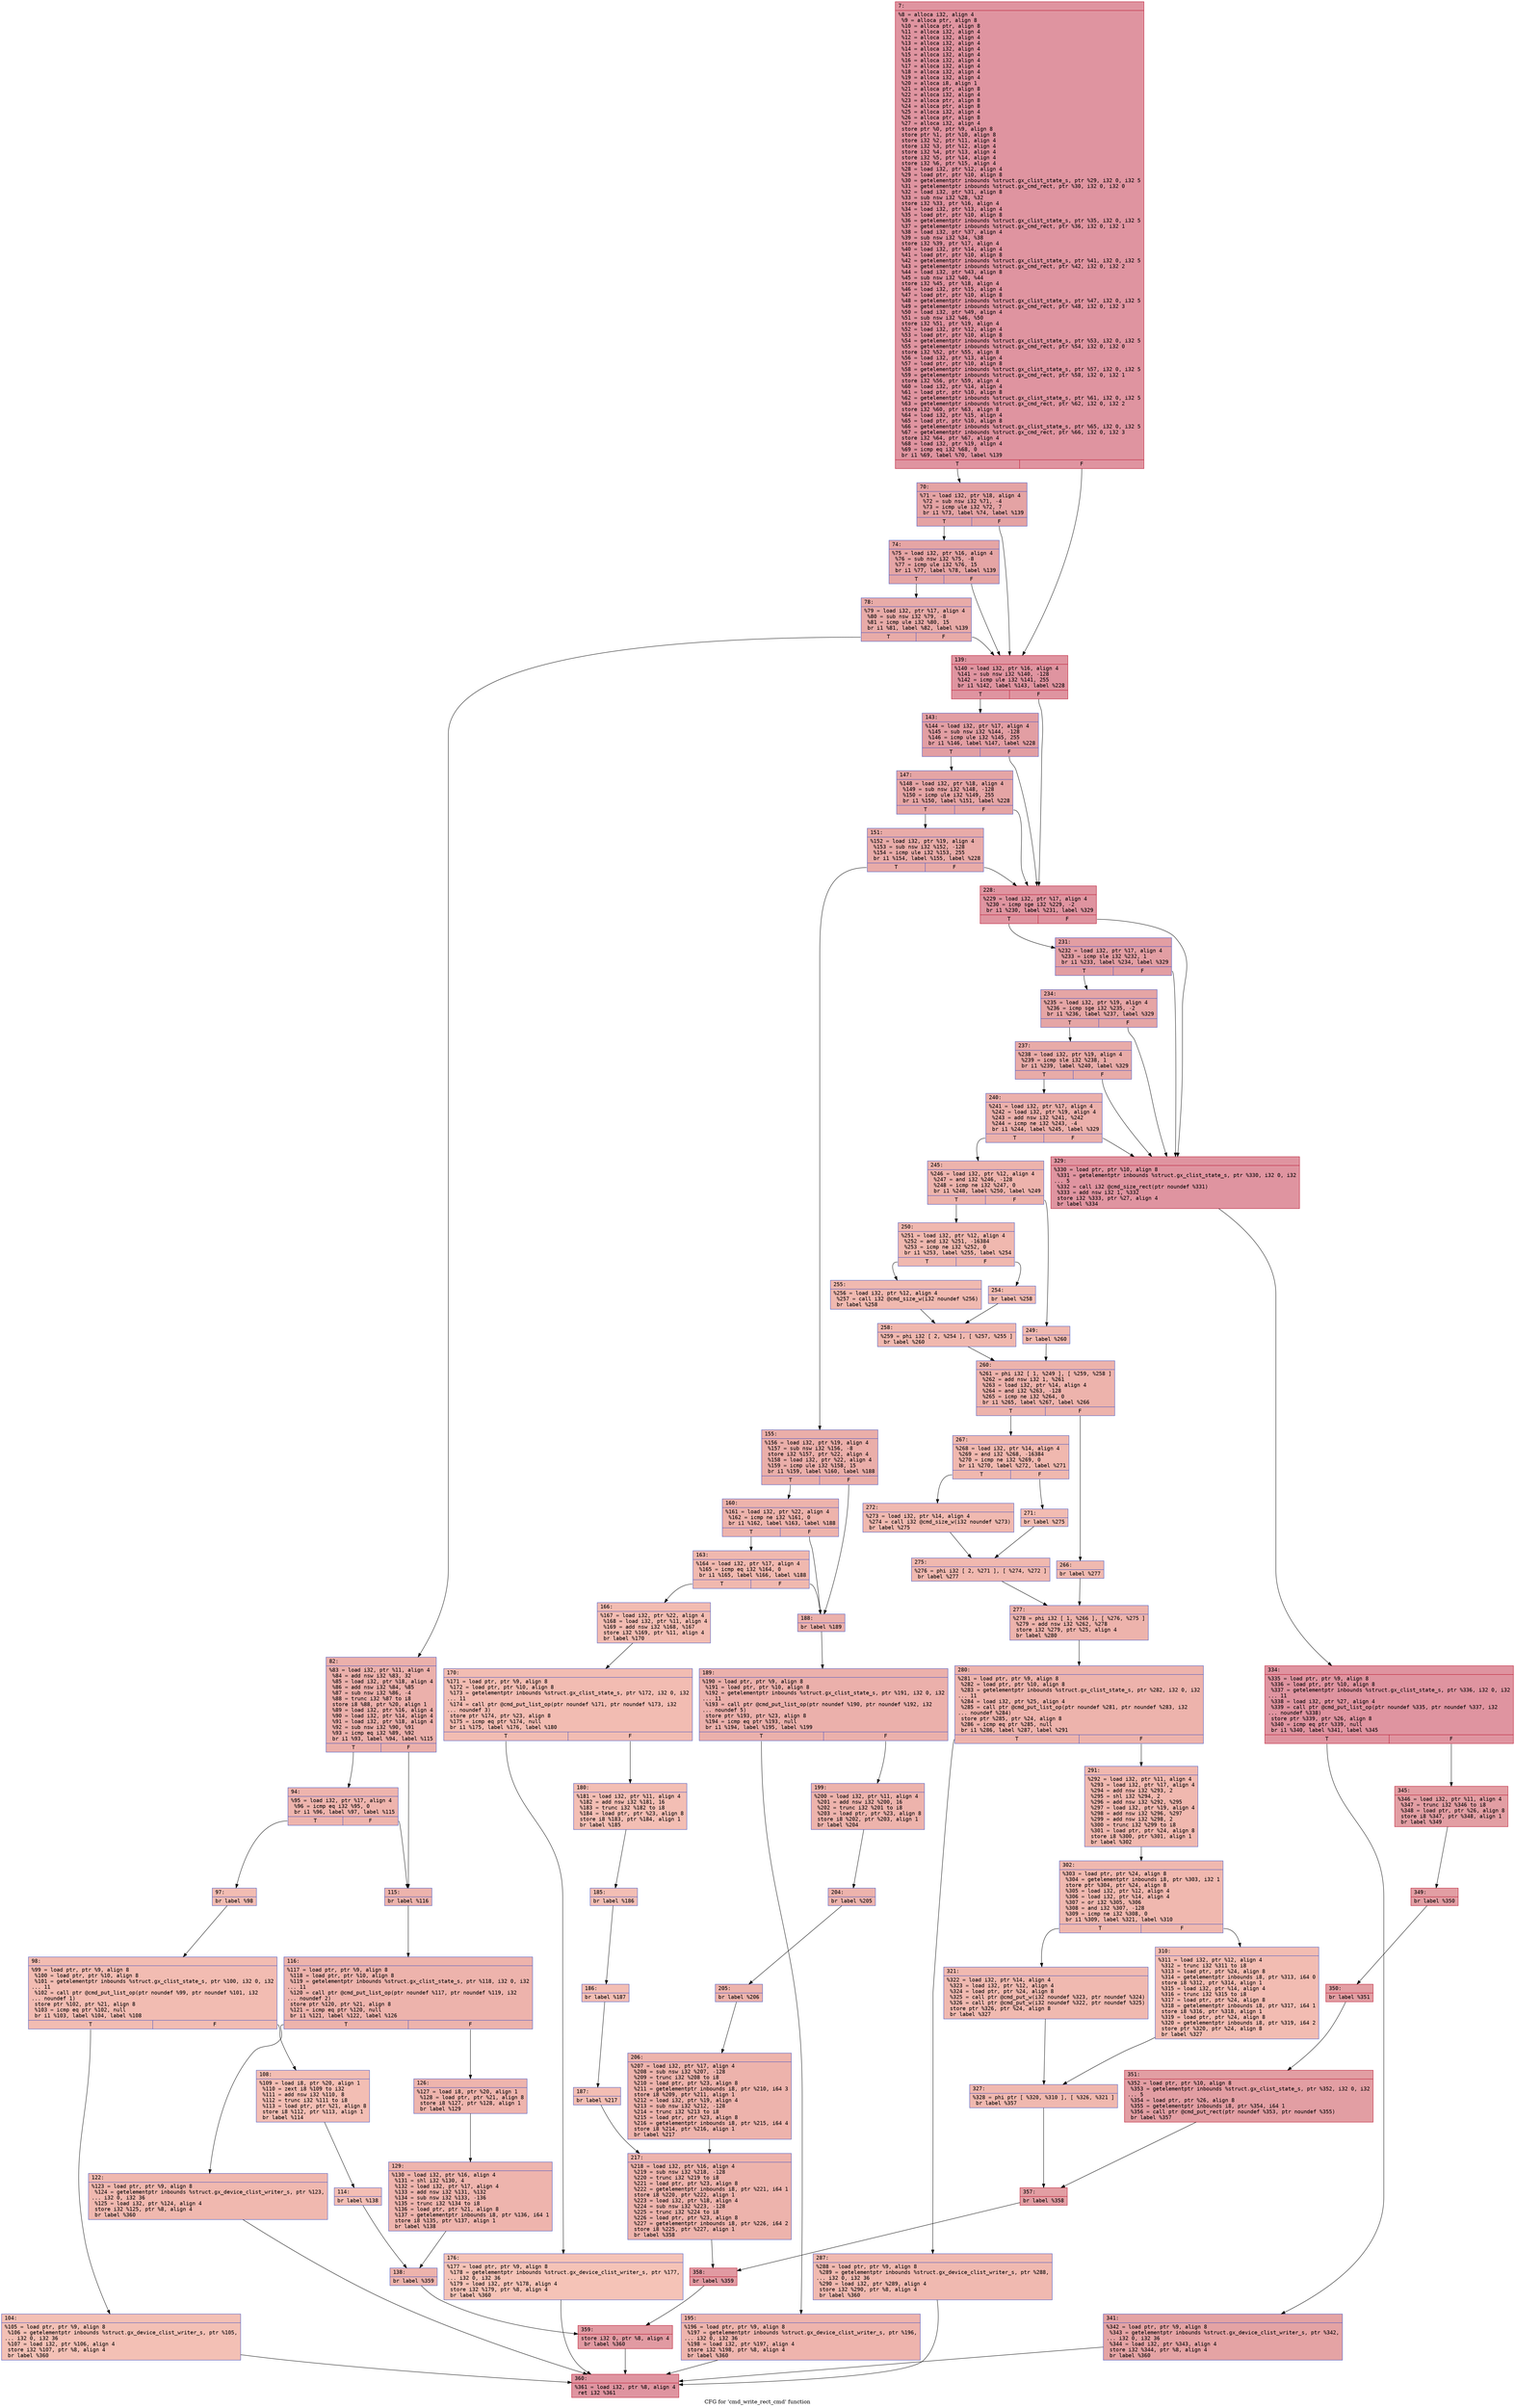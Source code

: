 digraph "CFG for 'cmd_write_rect_cmd' function" {
	label="CFG for 'cmd_write_rect_cmd' function";

	Node0x60000194dfe0 [shape=record,color="#b70d28ff", style=filled, fillcolor="#b70d2870" fontname="Courier",label="{7:\l|  %8 = alloca i32, align 4\l  %9 = alloca ptr, align 8\l  %10 = alloca ptr, align 8\l  %11 = alloca i32, align 4\l  %12 = alloca i32, align 4\l  %13 = alloca i32, align 4\l  %14 = alloca i32, align 4\l  %15 = alloca i32, align 4\l  %16 = alloca i32, align 4\l  %17 = alloca i32, align 4\l  %18 = alloca i32, align 4\l  %19 = alloca i32, align 4\l  %20 = alloca i8, align 1\l  %21 = alloca ptr, align 8\l  %22 = alloca i32, align 4\l  %23 = alloca ptr, align 8\l  %24 = alloca ptr, align 8\l  %25 = alloca i32, align 4\l  %26 = alloca ptr, align 8\l  %27 = alloca i32, align 4\l  store ptr %0, ptr %9, align 8\l  store ptr %1, ptr %10, align 8\l  store i32 %2, ptr %11, align 4\l  store i32 %3, ptr %12, align 4\l  store i32 %4, ptr %13, align 4\l  store i32 %5, ptr %14, align 4\l  store i32 %6, ptr %15, align 4\l  %28 = load i32, ptr %12, align 4\l  %29 = load ptr, ptr %10, align 8\l  %30 = getelementptr inbounds %struct.gx_clist_state_s, ptr %29, i32 0, i32 5\l  %31 = getelementptr inbounds %struct.gx_cmd_rect, ptr %30, i32 0, i32 0\l  %32 = load i32, ptr %31, align 8\l  %33 = sub nsw i32 %28, %32\l  store i32 %33, ptr %16, align 4\l  %34 = load i32, ptr %13, align 4\l  %35 = load ptr, ptr %10, align 8\l  %36 = getelementptr inbounds %struct.gx_clist_state_s, ptr %35, i32 0, i32 5\l  %37 = getelementptr inbounds %struct.gx_cmd_rect, ptr %36, i32 0, i32 1\l  %38 = load i32, ptr %37, align 4\l  %39 = sub nsw i32 %34, %38\l  store i32 %39, ptr %17, align 4\l  %40 = load i32, ptr %14, align 4\l  %41 = load ptr, ptr %10, align 8\l  %42 = getelementptr inbounds %struct.gx_clist_state_s, ptr %41, i32 0, i32 5\l  %43 = getelementptr inbounds %struct.gx_cmd_rect, ptr %42, i32 0, i32 2\l  %44 = load i32, ptr %43, align 8\l  %45 = sub nsw i32 %40, %44\l  store i32 %45, ptr %18, align 4\l  %46 = load i32, ptr %15, align 4\l  %47 = load ptr, ptr %10, align 8\l  %48 = getelementptr inbounds %struct.gx_clist_state_s, ptr %47, i32 0, i32 5\l  %49 = getelementptr inbounds %struct.gx_cmd_rect, ptr %48, i32 0, i32 3\l  %50 = load i32, ptr %49, align 4\l  %51 = sub nsw i32 %46, %50\l  store i32 %51, ptr %19, align 4\l  %52 = load i32, ptr %12, align 4\l  %53 = load ptr, ptr %10, align 8\l  %54 = getelementptr inbounds %struct.gx_clist_state_s, ptr %53, i32 0, i32 5\l  %55 = getelementptr inbounds %struct.gx_cmd_rect, ptr %54, i32 0, i32 0\l  store i32 %52, ptr %55, align 8\l  %56 = load i32, ptr %13, align 4\l  %57 = load ptr, ptr %10, align 8\l  %58 = getelementptr inbounds %struct.gx_clist_state_s, ptr %57, i32 0, i32 5\l  %59 = getelementptr inbounds %struct.gx_cmd_rect, ptr %58, i32 0, i32 1\l  store i32 %56, ptr %59, align 4\l  %60 = load i32, ptr %14, align 4\l  %61 = load ptr, ptr %10, align 8\l  %62 = getelementptr inbounds %struct.gx_clist_state_s, ptr %61, i32 0, i32 5\l  %63 = getelementptr inbounds %struct.gx_cmd_rect, ptr %62, i32 0, i32 2\l  store i32 %60, ptr %63, align 8\l  %64 = load i32, ptr %15, align 4\l  %65 = load ptr, ptr %10, align 8\l  %66 = getelementptr inbounds %struct.gx_clist_state_s, ptr %65, i32 0, i32 5\l  %67 = getelementptr inbounds %struct.gx_cmd_rect, ptr %66, i32 0, i32 3\l  store i32 %64, ptr %67, align 4\l  %68 = load i32, ptr %19, align 4\l  %69 = icmp eq i32 %68, 0\l  br i1 %69, label %70, label %139\l|{<s0>T|<s1>F}}"];
	Node0x60000194dfe0:s0 -> Node0x60000194e030[tooltip="7 -> 70\nProbability 37.50%" ];
	Node0x60000194dfe0:s1 -> Node0x60000194e530[tooltip="7 -> 139\nProbability 62.50%" ];
	Node0x60000194e030 [shape=record,color="#3d50c3ff", style=filled, fillcolor="#c32e3170" fontname="Courier",label="{70:\l|  %71 = load i32, ptr %18, align 4\l  %72 = sub nsw i32 %71, -4\l  %73 = icmp ule i32 %72, 7\l  br i1 %73, label %74, label %139\l|{<s0>T|<s1>F}}"];
	Node0x60000194e030:s0 -> Node0x60000194e080[tooltip="70 -> 74\nProbability 50.00%" ];
	Node0x60000194e030:s1 -> Node0x60000194e530[tooltip="70 -> 139\nProbability 50.00%" ];
	Node0x60000194e080 [shape=record,color="#3d50c3ff", style=filled, fillcolor="#c5333470" fontname="Courier",label="{74:\l|  %75 = load i32, ptr %16, align 4\l  %76 = sub nsw i32 %75, -8\l  %77 = icmp ule i32 %76, 15\l  br i1 %77, label %78, label %139\l|{<s0>T|<s1>F}}"];
	Node0x60000194e080:s0 -> Node0x60000194e0d0[tooltip="74 -> 78\nProbability 50.00%" ];
	Node0x60000194e080:s1 -> Node0x60000194e530[tooltip="74 -> 139\nProbability 50.00%" ];
	Node0x60000194e0d0 [shape=record,color="#3d50c3ff", style=filled, fillcolor="#cc403a70" fontname="Courier",label="{78:\l|  %79 = load i32, ptr %17, align 4\l  %80 = sub nsw i32 %79, -8\l  %81 = icmp ule i32 %80, 15\l  br i1 %81, label %82, label %139\l|{<s0>T|<s1>F}}"];
	Node0x60000194e0d0:s0 -> Node0x60000194e120[tooltip="78 -> 82\nProbability 50.00%" ];
	Node0x60000194e0d0:s1 -> Node0x60000194e530[tooltip="78 -> 139\nProbability 50.00%" ];
	Node0x60000194e120 [shape=record,color="#3d50c3ff", style=filled, fillcolor="#d24b4070" fontname="Courier",label="{82:\l|  %83 = load i32, ptr %11, align 4\l  %84 = add nsw i32 %83, 32\l  %85 = load i32, ptr %18, align 4\l  %86 = add nsw i32 %84, %85\l  %87 = sub nsw i32 %86, -4\l  %88 = trunc i32 %87 to i8\l  store i8 %88, ptr %20, align 1\l  %89 = load i32, ptr %16, align 4\l  %90 = load i32, ptr %14, align 4\l  %91 = load i32, ptr %18, align 4\l  %92 = sub nsw i32 %90, %91\l  %93 = icmp eq i32 %89, %92\l  br i1 %93, label %94, label %115\l|{<s0>T|<s1>F}}"];
	Node0x60000194e120:s0 -> Node0x60000194e170[tooltip="82 -> 94\nProbability 50.00%" ];
	Node0x60000194e120:s1 -> Node0x60000194e350[tooltip="82 -> 115\nProbability 50.00%" ];
	Node0x60000194e170 [shape=record,color="#3d50c3ff", style=filled, fillcolor="#d8564670" fontname="Courier",label="{94:\l|  %95 = load i32, ptr %17, align 4\l  %96 = icmp eq i32 %95, 0\l  br i1 %96, label %97, label %115\l|{<s0>T|<s1>F}}"];
	Node0x60000194e170:s0 -> Node0x60000194e1c0[tooltip="94 -> 97\nProbability 37.50%" ];
	Node0x60000194e170:s1 -> Node0x60000194e350[tooltip="94 -> 115\nProbability 62.50%" ];
	Node0x60000194e1c0 [shape=record,color="#3d50c3ff", style=filled, fillcolor="#e1675170" fontname="Courier",label="{97:\l|  br label %98\l}"];
	Node0x60000194e1c0 -> Node0x60000194e210[tooltip="97 -> 98\nProbability 100.00%" ];
	Node0x60000194e210 [shape=record,color="#3d50c3ff", style=filled, fillcolor="#e1675170" fontname="Courier",label="{98:\l|  %99 = load ptr, ptr %9, align 8\l  %100 = load ptr, ptr %10, align 8\l  %101 = getelementptr inbounds %struct.gx_clist_state_s, ptr %100, i32 0, i32\l... 11\l  %102 = call ptr @cmd_put_list_op(ptr noundef %99, ptr noundef %101, i32\l... noundef 1)\l  store ptr %102, ptr %21, align 8\l  %103 = icmp eq ptr %102, null\l  br i1 %103, label %104, label %108\l|{<s0>T|<s1>F}}"];
	Node0x60000194e210:s0 -> Node0x60000194e260[tooltip="98 -> 104\nProbability 37.50%" ];
	Node0x60000194e210:s1 -> Node0x60000194e2b0[tooltip="98 -> 108\nProbability 62.50%" ];
	Node0x60000194e260 [shape=record,color="#3d50c3ff", style=filled, fillcolor="#e5705870" fontname="Courier",label="{104:\l|  %105 = load ptr, ptr %9, align 8\l  %106 = getelementptr inbounds %struct.gx_device_clist_writer_s, ptr %105,\l... i32 0, i32 36\l  %107 = load i32, ptr %106, align 4\l  store i32 %107, ptr %8, align 4\l  br label %360\l}"];
	Node0x60000194e260 -> Node0x60000194f700[tooltip="104 -> 360\nProbability 100.00%" ];
	Node0x60000194e2b0 [shape=record,color="#3d50c3ff", style=filled, fillcolor="#e36c5570" fontname="Courier",label="{108:\l|  %109 = load i8, ptr %20, align 1\l  %110 = zext i8 %109 to i32\l  %111 = add nsw i32 %110, 8\l  %112 = trunc i32 %111 to i8\l  %113 = load ptr, ptr %21, align 8\l  store i8 %112, ptr %113, align 1\l  br label %114\l}"];
	Node0x60000194e2b0 -> Node0x60000194e300[tooltip="108 -> 114\nProbability 100.00%" ];
	Node0x60000194e300 [shape=record,color="#3d50c3ff", style=filled, fillcolor="#e36c5570" fontname="Courier",label="{114:\l|  br label %138\l}"];
	Node0x60000194e300 -> Node0x60000194e4e0[tooltip="114 -> 138\nProbability 100.00%" ];
	Node0x60000194e350 [shape=record,color="#3d50c3ff", style=filled, fillcolor="#d6524470" fontname="Courier",label="{115:\l|  br label %116\l}"];
	Node0x60000194e350 -> Node0x60000194e3a0[tooltip="115 -> 116\nProbability 100.00%" ];
	Node0x60000194e3a0 [shape=record,color="#3d50c3ff", style=filled, fillcolor="#d6524470" fontname="Courier",label="{116:\l|  %117 = load ptr, ptr %9, align 8\l  %118 = load ptr, ptr %10, align 8\l  %119 = getelementptr inbounds %struct.gx_clist_state_s, ptr %118, i32 0, i32\l... 11\l  %120 = call ptr @cmd_put_list_op(ptr noundef %117, ptr noundef %119, i32\l... noundef 2)\l  store ptr %120, ptr %21, align 8\l  %121 = icmp eq ptr %120, null\l  br i1 %121, label %122, label %126\l|{<s0>T|<s1>F}}"];
	Node0x60000194e3a0:s0 -> Node0x60000194e3f0[tooltip="116 -> 122\nProbability 37.50%" ];
	Node0x60000194e3a0:s1 -> Node0x60000194e440[tooltip="116 -> 126\nProbability 62.50%" ];
	Node0x60000194e3f0 [shape=record,color="#3d50c3ff", style=filled, fillcolor="#dc5d4a70" fontname="Courier",label="{122:\l|  %123 = load ptr, ptr %9, align 8\l  %124 = getelementptr inbounds %struct.gx_device_clist_writer_s, ptr %123,\l... i32 0, i32 36\l  %125 = load i32, ptr %124, align 4\l  store i32 %125, ptr %8, align 4\l  br label %360\l}"];
	Node0x60000194e3f0 -> Node0x60000194f700[tooltip="122 -> 360\nProbability 100.00%" ];
	Node0x60000194e440 [shape=record,color="#3d50c3ff", style=filled, fillcolor="#d8564670" fontname="Courier",label="{126:\l|  %127 = load i8, ptr %20, align 1\l  %128 = load ptr, ptr %21, align 8\l  store i8 %127, ptr %128, align 1\l  br label %129\l}"];
	Node0x60000194e440 -> Node0x60000194e490[tooltip="126 -> 129\nProbability 100.00%" ];
	Node0x60000194e490 [shape=record,color="#3d50c3ff", style=filled, fillcolor="#d8564670" fontname="Courier",label="{129:\l|  %130 = load i32, ptr %16, align 4\l  %131 = shl i32 %130, 4\l  %132 = load i32, ptr %17, align 4\l  %133 = add nsw i32 %131, %132\l  %134 = sub nsw i32 %133, -136\l  %135 = trunc i32 %134 to i8\l  %136 = load ptr, ptr %21, align 8\l  %137 = getelementptr inbounds i8, ptr %136, i64 1\l  store i8 %135, ptr %137, align 1\l  br label %138\l}"];
	Node0x60000194e490 -> Node0x60000194e4e0[tooltip="129 -> 138\nProbability 100.00%" ];
	Node0x60000194e4e0 [shape=record,color="#3d50c3ff", style=filled, fillcolor="#d6524470" fontname="Courier",label="{138:\l|  br label %359\l}"];
	Node0x60000194e4e0 -> Node0x60000194f6b0[tooltip="138 -> 359\nProbability 100.00%" ];
	Node0x60000194e530 [shape=record,color="#b70d28ff", style=filled, fillcolor="#b70d2870" fontname="Courier",label="{139:\l|  %140 = load i32, ptr %16, align 4\l  %141 = sub nsw i32 %140, -128\l  %142 = icmp ule i32 %141, 255\l  br i1 %142, label %143, label %228\l|{<s0>T|<s1>F}}"];
	Node0x60000194e530:s0 -> Node0x60000194e580[tooltip="139 -> 143\nProbability 50.00%" ];
	Node0x60000194e530:s1 -> Node0x60000194ec10[tooltip="139 -> 228\nProbability 50.00%" ];
	Node0x60000194e580 [shape=record,color="#3d50c3ff", style=filled, fillcolor="#be242e70" fontname="Courier",label="{143:\l|  %144 = load i32, ptr %17, align 4\l  %145 = sub nsw i32 %144, -128\l  %146 = icmp ule i32 %145, 255\l  br i1 %146, label %147, label %228\l|{<s0>T|<s1>F}}"];
	Node0x60000194e580:s0 -> Node0x60000194e5d0[tooltip="143 -> 147\nProbability 50.00%" ];
	Node0x60000194e580:s1 -> Node0x60000194ec10[tooltip="143 -> 228\nProbability 50.00%" ];
	Node0x60000194e5d0 [shape=record,color="#3d50c3ff", style=filled, fillcolor="#c5333470" fontname="Courier",label="{147:\l|  %148 = load i32, ptr %18, align 4\l  %149 = sub nsw i32 %148, -128\l  %150 = icmp ule i32 %149, 255\l  br i1 %150, label %151, label %228\l|{<s0>T|<s1>F}}"];
	Node0x60000194e5d0:s0 -> Node0x60000194e620[tooltip="147 -> 151\nProbability 50.00%" ];
	Node0x60000194e5d0:s1 -> Node0x60000194ec10[tooltip="147 -> 228\nProbability 50.00%" ];
	Node0x60000194e620 [shape=record,color="#3d50c3ff", style=filled, fillcolor="#cc403a70" fontname="Courier",label="{151:\l|  %152 = load i32, ptr %19, align 4\l  %153 = sub nsw i32 %152, -128\l  %154 = icmp ule i32 %153, 255\l  br i1 %154, label %155, label %228\l|{<s0>T|<s1>F}}"];
	Node0x60000194e620:s0 -> Node0x60000194e670[tooltip="151 -> 155\nProbability 50.00%" ];
	Node0x60000194e620:s1 -> Node0x60000194ec10[tooltip="151 -> 228\nProbability 50.00%" ];
	Node0x60000194e670 [shape=record,color="#3d50c3ff", style=filled, fillcolor="#d0473d70" fontname="Courier",label="{155:\l|  %156 = load i32, ptr %19, align 4\l  %157 = sub nsw i32 %156, -8\l  store i32 %157, ptr %22, align 4\l  %158 = load i32, ptr %22, align 4\l  %159 = icmp ule i32 %158, 15\l  br i1 %159, label %160, label %188\l|{<s0>T|<s1>F}}"];
	Node0x60000194e670:s0 -> Node0x60000194e6c0[tooltip="155 -> 160\nProbability 50.00%" ];
	Node0x60000194e670:s1 -> Node0x60000194e990[tooltip="155 -> 188\nProbability 50.00%" ];
	Node0x60000194e6c0 [shape=record,color="#3d50c3ff", style=filled, fillcolor="#d6524470" fontname="Courier",label="{160:\l|  %161 = load i32, ptr %22, align 4\l  %162 = icmp ne i32 %161, 0\l  br i1 %162, label %163, label %188\l|{<s0>T|<s1>F}}"];
	Node0x60000194e6c0:s0 -> Node0x60000194e710[tooltip="160 -> 163\nProbability 62.50%" ];
	Node0x60000194e6c0:s1 -> Node0x60000194e990[tooltip="160 -> 188\nProbability 37.50%" ];
	Node0x60000194e710 [shape=record,color="#3d50c3ff", style=filled, fillcolor="#dc5d4a70" fontname="Courier",label="{163:\l|  %164 = load i32, ptr %17, align 4\l  %165 = icmp eq i32 %164, 0\l  br i1 %165, label %166, label %188\l|{<s0>T|<s1>F}}"];
	Node0x60000194e710:s0 -> Node0x60000194e760[tooltip="163 -> 166\nProbability 37.50%" ];
	Node0x60000194e710:s1 -> Node0x60000194e990[tooltip="163 -> 188\nProbability 62.50%" ];
	Node0x60000194e760 [shape=record,color="#3d50c3ff", style=filled, fillcolor="#e1675170" fontname="Courier",label="{166:\l|  %167 = load i32, ptr %22, align 4\l  %168 = load i32, ptr %11, align 4\l  %169 = add nsw i32 %168, %167\l  store i32 %169, ptr %11, align 4\l  br label %170\l}"];
	Node0x60000194e760 -> Node0x60000194e7b0[tooltip="166 -> 170\nProbability 100.00%" ];
	Node0x60000194e7b0 [shape=record,color="#3d50c3ff", style=filled, fillcolor="#e1675170" fontname="Courier",label="{170:\l|  %171 = load ptr, ptr %9, align 8\l  %172 = load ptr, ptr %10, align 8\l  %173 = getelementptr inbounds %struct.gx_clist_state_s, ptr %172, i32 0, i32\l... 11\l  %174 = call ptr @cmd_put_list_op(ptr noundef %171, ptr noundef %173, i32\l... noundef 3)\l  store ptr %174, ptr %23, align 8\l  %175 = icmp eq ptr %174, null\l  br i1 %175, label %176, label %180\l|{<s0>T|<s1>F}}"];
	Node0x60000194e7b0:s0 -> Node0x60000194e800[tooltip="170 -> 176\nProbability 37.50%" ];
	Node0x60000194e7b0:s1 -> Node0x60000194e850[tooltip="170 -> 180\nProbability 62.50%" ];
	Node0x60000194e800 [shape=record,color="#3d50c3ff", style=filled, fillcolor="#e8765c70" fontname="Courier",label="{176:\l|  %177 = load ptr, ptr %9, align 8\l  %178 = getelementptr inbounds %struct.gx_device_clist_writer_s, ptr %177,\l... i32 0, i32 36\l  %179 = load i32, ptr %178, align 4\l  store i32 %179, ptr %8, align 4\l  br label %360\l}"];
	Node0x60000194e800 -> Node0x60000194f700[tooltip="176 -> 360\nProbability 100.00%" ];
	Node0x60000194e850 [shape=record,color="#3d50c3ff", style=filled, fillcolor="#e36c5570" fontname="Courier",label="{180:\l|  %181 = load i32, ptr %11, align 4\l  %182 = add nsw i32 %181, 16\l  %183 = trunc i32 %182 to i8\l  %184 = load ptr, ptr %23, align 8\l  store i8 %183, ptr %184, align 1\l  br label %185\l}"];
	Node0x60000194e850 -> Node0x60000194e8a0[tooltip="180 -> 185\nProbability 100.00%" ];
	Node0x60000194e8a0 [shape=record,color="#3d50c3ff", style=filled, fillcolor="#e36c5570" fontname="Courier",label="{185:\l|  br label %186\l}"];
	Node0x60000194e8a0 -> Node0x60000194e8f0[tooltip="185 -> 186\nProbability 100.00%" ];
	Node0x60000194e8f0 [shape=record,color="#3d50c3ff", style=filled, fillcolor="#e36c5570" fontname="Courier",label="{186:\l|  br label %187\l}"];
	Node0x60000194e8f0 -> Node0x60000194e940[tooltip="186 -> 187\nProbability 100.00%" ];
	Node0x60000194e940 [shape=record,color="#3d50c3ff", style=filled, fillcolor="#e36c5570" fontname="Courier",label="{187:\l|  br label %217\l}"];
	Node0x60000194e940 -> Node0x60000194ebc0[tooltip="187 -> 217\nProbability 100.00%" ];
	Node0x60000194e990 [shape=record,color="#3d50c3ff", style=filled, fillcolor="#d24b4070" fontname="Courier",label="{188:\l|  br label %189\l}"];
	Node0x60000194e990 -> Node0x60000194e9e0[tooltip="188 -> 189\nProbability 100.00%" ];
	Node0x60000194e9e0 [shape=record,color="#3d50c3ff", style=filled, fillcolor="#d24b4070" fontname="Courier",label="{189:\l|  %190 = load ptr, ptr %9, align 8\l  %191 = load ptr, ptr %10, align 8\l  %192 = getelementptr inbounds %struct.gx_clist_state_s, ptr %191, i32 0, i32\l... 11\l  %193 = call ptr @cmd_put_list_op(ptr noundef %190, ptr noundef %192, i32\l... noundef 5)\l  store ptr %193, ptr %23, align 8\l  %194 = icmp eq ptr %193, null\l  br i1 %194, label %195, label %199\l|{<s0>T|<s1>F}}"];
	Node0x60000194e9e0:s0 -> Node0x60000194ea30[tooltip="189 -> 195\nProbability 37.50%" ];
	Node0x60000194e9e0:s1 -> Node0x60000194ea80[tooltip="189 -> 199\nProbability 62.50%" ];
	Node0x60000194ea30 [shape=record,color="#3d50c3ff", style=filled, fillcolor="#d8564670" fontname="Courier",label="{195:\l|  %196 = load ptr, ptr %9, align 8\l  %197 = getelementptr inbounds %struct.gx_device_clist_writer_s, ptr %196,\l... i32 0, i32 36\l  %198 = load i32, ptr %197, align 4\l  store i32 %198, ptr %8, align 4\l  br label %360\l}"];
	Node0x60000194ea30 -> Node0x60000194f700[tooltip="195 -> 360\nProbability 100.00%" ];
	Node0x60000194ea80 [shape=record,color="#3d50c3ff", style=filled, fillcolor="#d6524470" fontname="Courier",label="{199:\l|  %200 = load i32, ptr %11, align 4\l  %201 = add nsw i32 %200, 16\l  %202 = trunc i32 %201 to i8\l  %203 = load ptr, ptr %23, align 8\l  store i8 %202, ptr %203, align 1\l  br label %204\l}"];
	Node0x60000194ea80 -> Node0x60000194ead0[tooltip="199 -> 204\nProbability 100.00%" ];
	Node0x60000194ead0 [shape=record,color="#3d50c3ff", style=filled, fillcolor="#d6524470" fontname="Courier",label="{204:\l|  br label %205\l}"];
	Node0x60000194ead0 -> Node0x60000194eb20[tooltip="204 -> 205\nProbability 100.00%" ];
	Node0x60000194eb20 [shape=record,color="#3d50c3ff", style=filled, fillcolor="#d6524470" fontname="Courier",label="{205:\l|  br label %206\l}"];
	Node0x60000194eb20 -> Node0x60000194eb70[tooltip="205 -> 206\nProbability 100.00%" ];
	Node0x60000194eb70 [shape=record,color="#3d50c3ff", style=filled, fillcolor="#d6524470" fontname="Courier",label="{206:\l|  %207 = load i32, ptr %17, align 4\l  %208 = sub nsw i32 %207, -128\l  %209 = trunc i32 %208 to i8\l  %210 = load ptr, ptr %23, align 8\l  %211 = getelementptr inbounds i8, ptr %210, i64 3\l  store i8 %209, ptr %211, align 1\l  %212 = load i32, ptr %19, align 4\l  %213 = sub nsw i32 %212, -128\l  %214 = trunc i32 %213 to i8\l  %215 = load ptr, ptr %23, align 8\l  %216 = getelementptr inbounds i8, ptr %215, i64 4\l  store i8 %214, ptr %216, align 1\l  br label %217\l}"];
	Node0x60000194eb70 -> Node0x60000194ebc0[tooltip="206 -> 217\nProbability 100.00%" ];
	Node0x60000194ebc0 [shape=record,color="#3d50c3ff", style=filled, fillcolor="#d6524470" fontname="Courier",label="{217:\l|  %218 = load i32, ptr %16, align 4\l  %219 = sub nsw i32 %218, -128\l  %220 = trunc i32 %219 to i8\l  %221 = load ptr, ptr %23, align 8\l  %222 = getelementptr inbounds i8, ptr %221, i64 1\l  store i8 %220, ptr %222, align 1\l  %223 = load i32, ptr %18, align 4\l  %224 = sub nsw i32 %223, -128\l  %225 = trunc i32 %224 to i8\l  %226 = load ptr, ptr %23, align 8\l  %227 = getelementptr inbounds i8, ptr %226, i64 2\l  store i8 %225, ptr %227, align 1\l  br label %358\l}"];
	Node0x60000194ebc0 -> Node0x60000194f660[tooltip="217 -> 358\nProbability 100.00%" ];
	Node0x60000194ec10 [shape=record,color="#b70d28ff", style=filled, fillcolor="#b70d2870" fontname="Courier",label="{228:\l|  %229 = load i32, ptr %17, align 4\l  %230 = icmp sge i32 %229, -2\l  br i1 %230, label %231, label %329\l|{<s0>T|<s1>F}}"];
	Node0x60000194ec10:s0 -> Node0x60000194ec60[tooltip="228 -> 231\nProbability 50.00%" ];
	Node0x60000194ec10:s1 -> Node0x60000194f3e0[tooltip="228 -> 329\nProbability 50.00%" ];
	Node0x60000194ec60 [shape=record,color="#3d50c3ff", style=filled, fillcolor="#be242e70" fontname="Courier",label="{231:\l|  %232 = load i32, ptr %17, align 4\l  %233 = icmp sle i32 %232, 1\l  br i1 %233, label %234, label %329\l|{<s0>T|<s1>F}}"];
	Node0x60000194ec60:s0 -> Node0x60000194ecb0[tooltip="231 -> 234\nProbability 50.00%" ];
	Node0x60000194ec60:s1 -> Node0x60000194f3e0[tooltip="231 -> 329\nProbability 50.00%" ];
	Node0x60000194ecb0 [shape=record,color="#3d50c3ff", style=filled, fillcolor="#c5333470" fontname="Courier",label="{234:\l|  %235 = load i32, ptr %19, align 4\l  %236 = icmp sge i32 %235, -2\l  br i1 %236, label %237, label %329\l|{<s0>T|<s1>F}}"];
	Node0x60000194ecb0:s0 -> Node0x60000194ed00[tooltip="234 -> 237\nProbability 50.00%" ];
	Node0x60000194ecb0:s1 -> Node0x60000194f3e0[tooltip="234 -> 329\nProbability 50.00%" ];
	Node0x60000194ed00 [shape=record,color="#3d50c3ff", style=filled, fillcolor="#cc403a70" fontname="Courier",label="{237:\l|  %238 = load i32, ptr %19, align 4\l  %239 = icmp sle i32 %238, 1\l  br i1 %239, label %240, label %329\l|{<s0>T|<s1>F}}"];
	Node0x60000194ed00:s0 -> Node0x60000194ed50[tooltip="237 -> 240\nProbability 50.00%" ];
	Node0x60000194ed00:s1 -> Node0x60000194f3e0[tooltip="237 -> 329\nProbability 50.00%" ];
	Node0x60000194ed50 [shape=record,color="#3d50c3ff", style=filled, fillcolor="#d24b4070" fontname="Courier",label="{240:\l|  %241 = load i32, ptr %17, align 4\l  %242 = load i32, ptr %19, align 4\l  %243 = add nsw i32 %241, %242\l  %244 = icmp ne i32 %243, -4\l  br i1 %244, label %245, label %329\l|{<s0>T|<s1>F}}"];
	Node0x60000194ed50:s0 -> Node0x60000194eda0[tooltip="240 -> 245\nProbability 50.00%" ];
	Node0x60000194ed50:s1 -> Node0x60000194f3e0[tooltip="240 -> 329\nProbability 50.00%" ];
	Node0x60000194eda0 [shape=record,color="#3d50c3ff", style=filled, fillcolor="#d6524470" fontname="Courier",label="{245:\l|  %246 = load i32, ptr %12, align 4\l  %247 = and i32 %246, -128\l  %248 = icmp ne i32 %247, 0\l  br i1 %248, label %250, label %249\l|{<s0>T|<s1>F}}"];
	Node0x60000194eda0:s0 -> Node0x60000194ee40[tooltip="245 -> 250\nProbability 62.50%" ];
	Node0x60000194eda0:s1 -> Node0x60000194edf0[tooltip="245 -> 249\nProbability 37.50%" ];
	Node0x60000194edf0 [shape=record,color="#3d50c3ff", style=filled, fillcolor="#de614d70" fontname="Courier",label="{249:\l|  br label %260\l}"];
	Node0x60000194edf0 -> Node0x60000194ef80[tooltip="249 -> 260\nProbability 100.00%" ];
	Node0x60000194ee40 [shape=record,color="#3d50c3ff", style=filled, fillcolor="#dc5d4a70" fontname="Courier",label="{250:\l|  %251 = load i32, ptr %12, align 4\l  %252 = and i32 %251, -16384\l  %253 = icmp ne i32 %252, 0\l  br i1 %253, label %255, label %254\l|{<s0>T|<s1>F}}"];
	Node0x60000194ee40:s0 -> Node0x60000194eee0[tooltip="250 -> 255\nProbability 62.50%" ];
	Node0x60000194ee40:s1 -> Node0x60000194ee90[tooltip="250 -> 254\nProbability 37.50%" ];
	Node0x60000194ee90 [shape=record,color="#3d50c3ff", style=filled, fillcolor="#e1675170" fontname="Courier",label="{254:\l|  br label %258\l}"];
	Node0x60000194ee90 -> Node0x60000194ef30[tooltip="254 -> 258\nProbability 100.00%" ];
	Node0x60000194eee0 [shape=record,color="#3d50c3ff", style=filled, fillcolor="#de614d70" fontname="Courier",label="{255:\l|  %256 = load i32, ptr %12, align 4\l  %257 = call i32 @cmd_size_w(i32 noundef %256)\l  br label %258\l}"];
	Node0x60000194eee0 -> Node0x60000194ef30[tooltip="255 -> 258\nProbability 100.00%" ];
	Node0x60000194ef30 [shape=record,color="#3d50c3ff", style=filled, fillcolor="#dc5d4a70" fontname="Courier",label="{258:\l|  %259 = phi i32 [ 2, %254 ], [ %257, %255 ]\l  br label %260\l}"];
	Node0x60000194ef30 -> Node0x60000194ef80[tooltip="258 -> 260\nProbability 100.00%" ];
	Node0x60000194ef80 [shape=record,color="#3d50c3ff", style=filled, fillcolor="#d6524470" fontname="Courier",label="{260:\l|  %261 = phi i32 [ 1, %249 ], [ %259, %258 ]\l  %262 = add nsw i32 1, %261\l  %263 = load i32, ptr %14, align 4\l  %264 = and i32 %263, -128\l  %265 = icmp ne i32 %264, 0\l  br i1 %265, label %267, label %266\l|{<s0>T|<s1>F}}"];
	Node0x60000194ef80:s0 -> Node0x60000194f020[tooltip="260 -> 267\nProbability 62.50%" ];
	Node0x60000194ef80:s1 -> Node0x60000194efd0[tooltip="260 -> 266\nProbability 37.50%" ];
	Node0x60000194efd0 [shape=record,color="#3d50c3ff", style=filled, fillcolor="#de614d70" fontname="Courier",label="{266:\l|  br label %277\l}"];
	Node0x60000194efd0 -> Node0x60000194f160[tooltip="266 -> 277\nProbability 100.00%" ];
	Node0x60000194f020 [shape=record,color="#3d50c3ff", style=filled, fillcolor="#dc5d4a70" fontname="Courier",label="{267:\l|  %268 = load i32, ptr %14, align 4\l  %269 = and i32 %268, -16384\l  %270 = icmp ne i32 %269, 0\l  br i1 %270, label %272, label %271\l|{<s0>T|<s1>F}}"];
	Node0x60000194f020:s0 -> Node0x60000194f0c0[tooltip="267 -> 272\nProbability 62.50%" ];
	Node0x60000194f020:s1 -> Node0x60000194f070[tooltip="267 -> 271\nProbability 37.50%" ];
	Node0x60000194f070 [shape=record,color="#3d50c3ff", style=filled, fillcolor="#e1675170" fontname="Courier",label="{271:\l|  br label %275\l}"];
	Node0x60000194f070 -> Node0x60000194f110[tooltip="271 -> 275\nProbability 100.00%" ];
	Node0x60000194f0c0 [shape=record,color="#3d50c3ff", style=filled, fillcolor="#de614d70" fontname="Courier",label="{272:\l|  %273 = load i32, ptr %14, align 4\l  %274 = call i32 @cmd_size_w(i32 noundef %273)\l  br label %275\l}"];
	Node0x60000194f0c0 -> Node0x60000194f110[tooltip="272 -> 275\nProbability 100.00%" ];
	Node0x60000194f110 [shape=record,color="#3d50c3ff", style=filled, fillcolor="#dc5d4a70" fontname="Courier",label="{275:\l|  %276 = phi i32 [ 2, %271 ], [ %274, %272 ]\l  br label %277\l}"];
	Node0x60000194f110 -> Node0x60000194f160[tooltip="275 -> 277\nProbability 100.00%" ];
	Node0x60000194f160 [shape=record,color="#3d50c3ff", style=filled, fillcolor="#d6524470" fontname="Courier",label="{277:\l|  %278 = phi i32 [ 1, %266 ], [ %276, %275 ]\l  %279 = add nsw i32 %262, %278\l  store i32 %279, ptr %25, align 4\l  br label %280\l}"];
	Node0x60000194f160 -> Node0x60000194f1b0[tooltip="277 -> 280\nProbability 100.00%" ];
	Node0x60000194f1b0 [shape=record,color="#3d50c3ff", style=filled, fillcolor="#d6524470" fontname="Courier",label="{280:\l|  %281 = load ptr, ptr %9, align 8\l  %282 = load ptr, ptr %10, align 8\l  %283 = getelementptr inbounds %struct.gx_clist_state_s, ptr %282, i32 0, i32\l... 11\l  %284 = load i32, ptr %25, align 4\l  %285 = call ptr @cmd_put_list_op(ptr noundef %281, ptr noundef %283, i32\l... noundef %284)\l  store ptr %285, ptr %24, align 8\l  %286 = icmp eq ptr %285, null\l  br i1 %286, label %287, label %291\l|{<s0>T|<s1>F}}"];
	Node0x60000194f1b0:s0 -> Node0x60000194f200[tooltip="280 -> 287\nProbability 37.50%" ];
	Node0x60000194f1b0:s1 -> Node0x60000194f250[tooltip="280 -> 291\nProbability 62.50%" ];
	Node0x60000194f200 [shape=record,color="#3d50c3ff", style=filled, fillcolor="#de614d70" fontname="Courier",label="{287:\l|  %288 = load ptr, ptr %9, align 8\l  %289 = getelementptr inbounds %struct.gx_device_clist_writer_s, ptr %288,\l... i32 0, i32 36\l  %290 = load i32, ptr %289, align 4\l  store i32 %290, ptr %8, align 4\l  br label %360\l}"];
	Node0x60000194f200 -> Node0x60000194f700[tooltip="287 -> 360\nProbability 100.00%" ];
	Node0x60000194f250 [shape=record,color="#3d50c3ff", style=filled, fillcolor="#dc5d4a70" fontname="Courier",label="{291:\l|  %292 = load i32, ptr %11, align 4\l  %293 = load i32, ptr %17, align 4\l  %294 = add nsw i32 %293, 2\l  %295 = shl i32 %294, 2\l  %296 = add nsw i32 %292, %295\l  %297 = load i32, ptr %19, align 4\l  %298 = add nsw i32 %296, %297\l  %299 = add nsw i32 %298, 2\l  %300 = trunc i32 %299 to i8\l  %301 = load ptr, ptr %24, align 8\l  store i8 %300, ptr %301, align 1\l  br label %302\l}"];
	Node0x60000194f250 -> Node0x60000194f2a0[tooltip="291 -> 302\nProbability 100.00%" ];
	Node0x60000194f2a0 [shape=record,color="#3d50c3ff", style=filled, fillcolor="#dc5d4a70" fontname="Courier",label="{302:\l|  %303 = load ptr, ptr %24, align 8\l  %304 = getelementptr inbounds i8, ptr %303, i32 1\l  store ptr %304, ptr %24, align 8\l  %305 = load i32, ptr %12, align 4\l  %306 = load i32, ptr %14, align 4\l  %307 = or i32 %305, %306\l  %308 = and i32 %307, -128\l  %309 = icmp ne i32 %308, 0\l  br i1 %309, label %321, label %310\l|{<s0>T|<s1>F}}"];
	Node0x60000194f2a0:s0 -> Node0x60000194f340[tooltip="302 -> 321\nProbability 62.50%" ];
	Node0x60000194f2a0:s1 -> Node0x60000194f2f0[tooltip="302 -> 310\nProbability 37.50%" ];
	Node0x60000194f2f0 [shape=record,color="#3d50c3ff", style=filled, fillcolor="#e1675170" fontname="Courier",label="{310:\l|  %311 = load i32, ptr %12, align 4\l  %312 = trunc i32 %311 to i8\l  %313 = load ptr, ptr %24, align 8\l  %314 = getelementptr inbounds i8, ptr %313, i64 0\l  store i8 %312, ptr %314, align 1\l  %315 = load i32, ptr %14, align 4\l  %316 = trunc i32 %315 to i8\l  %317 = load ptr, ptr %24, align 8\l  %318 = getelementptr inbounds i8, ptr %317, i64 1\l  store i8 %316, ptr %318, align 1\l  %319 = load ptr, ptr %24, align 8\l  %320 = getelementptr inbounds i8, ptr %319, i64 2\l  store ptr %320, ptr %24, align 8\l  br label %327\l}"];
	Node0x60000194f2f0 -> Node0x60000194f390[tooltip="310 -> 327\nProbability 100.00%" ];
	Node0x60000194f340 [shape=record,color="#3d50c3ff", style=filled, fillcolor="#de614d70" fontname="Courier",label="{321:\l|  %322 = load i32, ptr %14, align 4\l  %323 = load i32, ptr %12, align 4\l  %324 = load ptr, ptr %24, align 8\l  %325 = call ptr @cmd_put_w(i32 noundef %323, ptr noundef %324)\l  %326 = call ptr @cmd_put_w(i32 noundef %322, ptr noundef %325)\l  store ptr %326, ptr %24, align 8\l  br label %327\l}"];
	Node0x60000194f340 -> Node0x60000194f390[tooltip="321 -> 327\nProbability 100.00%" ];
	Node0x60000194f390 [shape=record,color="#3d50c3ff", style=filled, fillcolor="#dc5d4a70" fontname="Courier",label="{327:\l|  %328 = phi ptr [ %320, %310 ], [ %326, %321 ]\l  br label %357\l}"];
	Node0x60000194f390 -> Node0x60000194f610[tooltip="327 -> 357\nProbability 100.00%" ];
	Node0x60000194f3e0 [shape=record,color="#b70d28ff", style=filled, fillcolor="#b70d2870" fontname="Courier",label="{329:\l|  %330 = load ptr, ptr %10, align 8\l  %331 = getelementptr inbounds %struct.gx_clist_state_s, ptr %330, i32 0, i32\l... 5\l  %332 = call i32 @cmd_size_rect(ptr noundef %331)\l  %333 = add nsw i32 1, %332\l  store i32 %333, ptr %27, align 4\l  br label %334\l}"];
	Node0x60000194f3e0 -> Node0x60000194f430[tooltip="329 -> 334\nProbability 100.00%" ];
	Node0x60000194f430 [shape=record,color="#b70d28ff", style=filled, fillcolor="#b70d2870" fontname="Courier",label="{334:\l|  %335 = load ptr, ptr %9, align 8\l  %336 = load ptr, ptr %10, align 8\l  %337 = getelementptr inbounds %struct.gx_clist_state_s, ptr %336, i32 0, i32\l... 11\l  %338 = load i32, ptr %27, align 4\l  %339 = call ptr @cmd_put_list_op(ptr noundef %335, ptr noundef %337, i32\l... noundef %338)\l  store ptr %339, ptr %26, align 8\l  %340 = icmp eq ptr %339, null\l  br i1 %340, label %341, label %345\l|{<s0>T|<s1>F}}"];
	Node0x60000194f430:s0 -> Node0x60000194f480[tooltip="334 -> 341\nProbability 37.50%" ];
	Node0x60000194f430:s1 -> Node0x60000194f4d0[tooltip="334 -> 345\nProbability 62.50%" ];
	Node0x60000194f480 [shape=record,color="#3d50c3ff", style=filled, fillcolor="#c32e3170" fontname="Courier",label="{341:\l|  %342 = load ptr, ptr %9, align 8\l  %343 = getelementptr inbounds %struct.gx_device_clist_writer_s, ptr %342,\l... i32 0, i32 36\l  %344 = load i32, ptr %343, align 4\l  store i32 %344, ptr %8, align 4\l  br label %360\l}"];
	Node0x60000194f480 -> Node0x60000194f700[tooltip="341 -> 360\nProbability 100.00%" ];
	Node0x60000194f4d0 [shape=record,color="#b70d28ff", style=filled, fillcolor="#be242e70" fontname="Courier",label="{345:\l|  %346 = load i32, ptr %11, align 4\l  %347 = trunc i32 %346 to i8\l  %348 = load ptr, ptr %26, align 8\l  store i8 %347, ptr %348, align 1\l  br label %349\l}"];
	Node0x60000194f4d0 -> Node0x60000194f520[tooltip="345 -> 349\nProbability 100.00%" ];
	Node0x60000194f520 [shape=record,color="#b70d28ff", style=filled, fillcolor="#be242e70" fontname="Courier",label="{349:\l|  br label %350\l}"];
	Node0x60000194f520 -> Node0x60000194f570[tooltip="349 -> 350\nProbability 100.00%" ];
	Node0x60000194f570 [shape=record,color="#b70d28ff", style=filled, fillcolor="#be242e70" fontname="Courier",label="{350:\l|  br label %351\l}"];
	Node0x60000194f570 -> Node0x60000194f5c0[tooltip="350 -> 351\nProbability 100.00%" ];
	Node0x60000194f5c0 [shape=record,color="#b70d28ff", style=filled, fillcolor="#be242e70" fontname="Courier",label="{351:\l|  %352 = load ptr, ptr %10, align 8\l  %353 = getelementptr inbounds %struct.gx_clist_state_s, ptr %352, i32 0, i32\l... 5\l  %354 = load ptr, ptr %26, align 8\l  %355 = getelementptr inbounds i8, ptr %354, i64 1\l  %356 = call ptr @cmd_put_rect(ptr noundef %353, ptr noundef %355)\l  br label %357\l}"];
	Node0x60000194f5c0 -> Node0x60000194f610[tooltip="351 -> 357\nProbability 100.00%" ];
	Node0x60000194f610 [shape=record,color="#b70d28ff", style=filled, fillcolor="#be242e70" fontname="Courier",label="{357:\l|  br label %358\l}"];
	Node0x60000194f610 -> Node0x60000194f660[tooltip="357 -> 358\nProbability 100.00%" ];
	Node0x60000194f660 [shape=record,color="#b70d28ff", style=filled, fillcolor="#bb1b2c70" fontname="Courier",label="{358:\l|  br label %359\l}"];
	Node0x60000194f660 -> Node0x60000194f6b0[tooltip="358 -> 359\nProbability 100.00%" ];
	Node0x60000194f6b0 [shape=record,color="#b70d28ff", style=filled, fillcolor="#bb1b2c70" fontname="Courier",label="{359:\l|  store i32 0, ptr %8, align 4\l  br label %360\l}"];
	Node0x60000194f6b0 -> Node0x60000194f700[tooltip="359 -> 360\nProbability 100.00%" ];
	Node0x60000194f700 [shape=record,color="#b70d28ff", style=filled, fillcolor="#b70d2870" fontname="Courier",label="{360:\l|  %361 = load i32, ptr %8, align 4\l  ret i32 %361\l}"];
}
